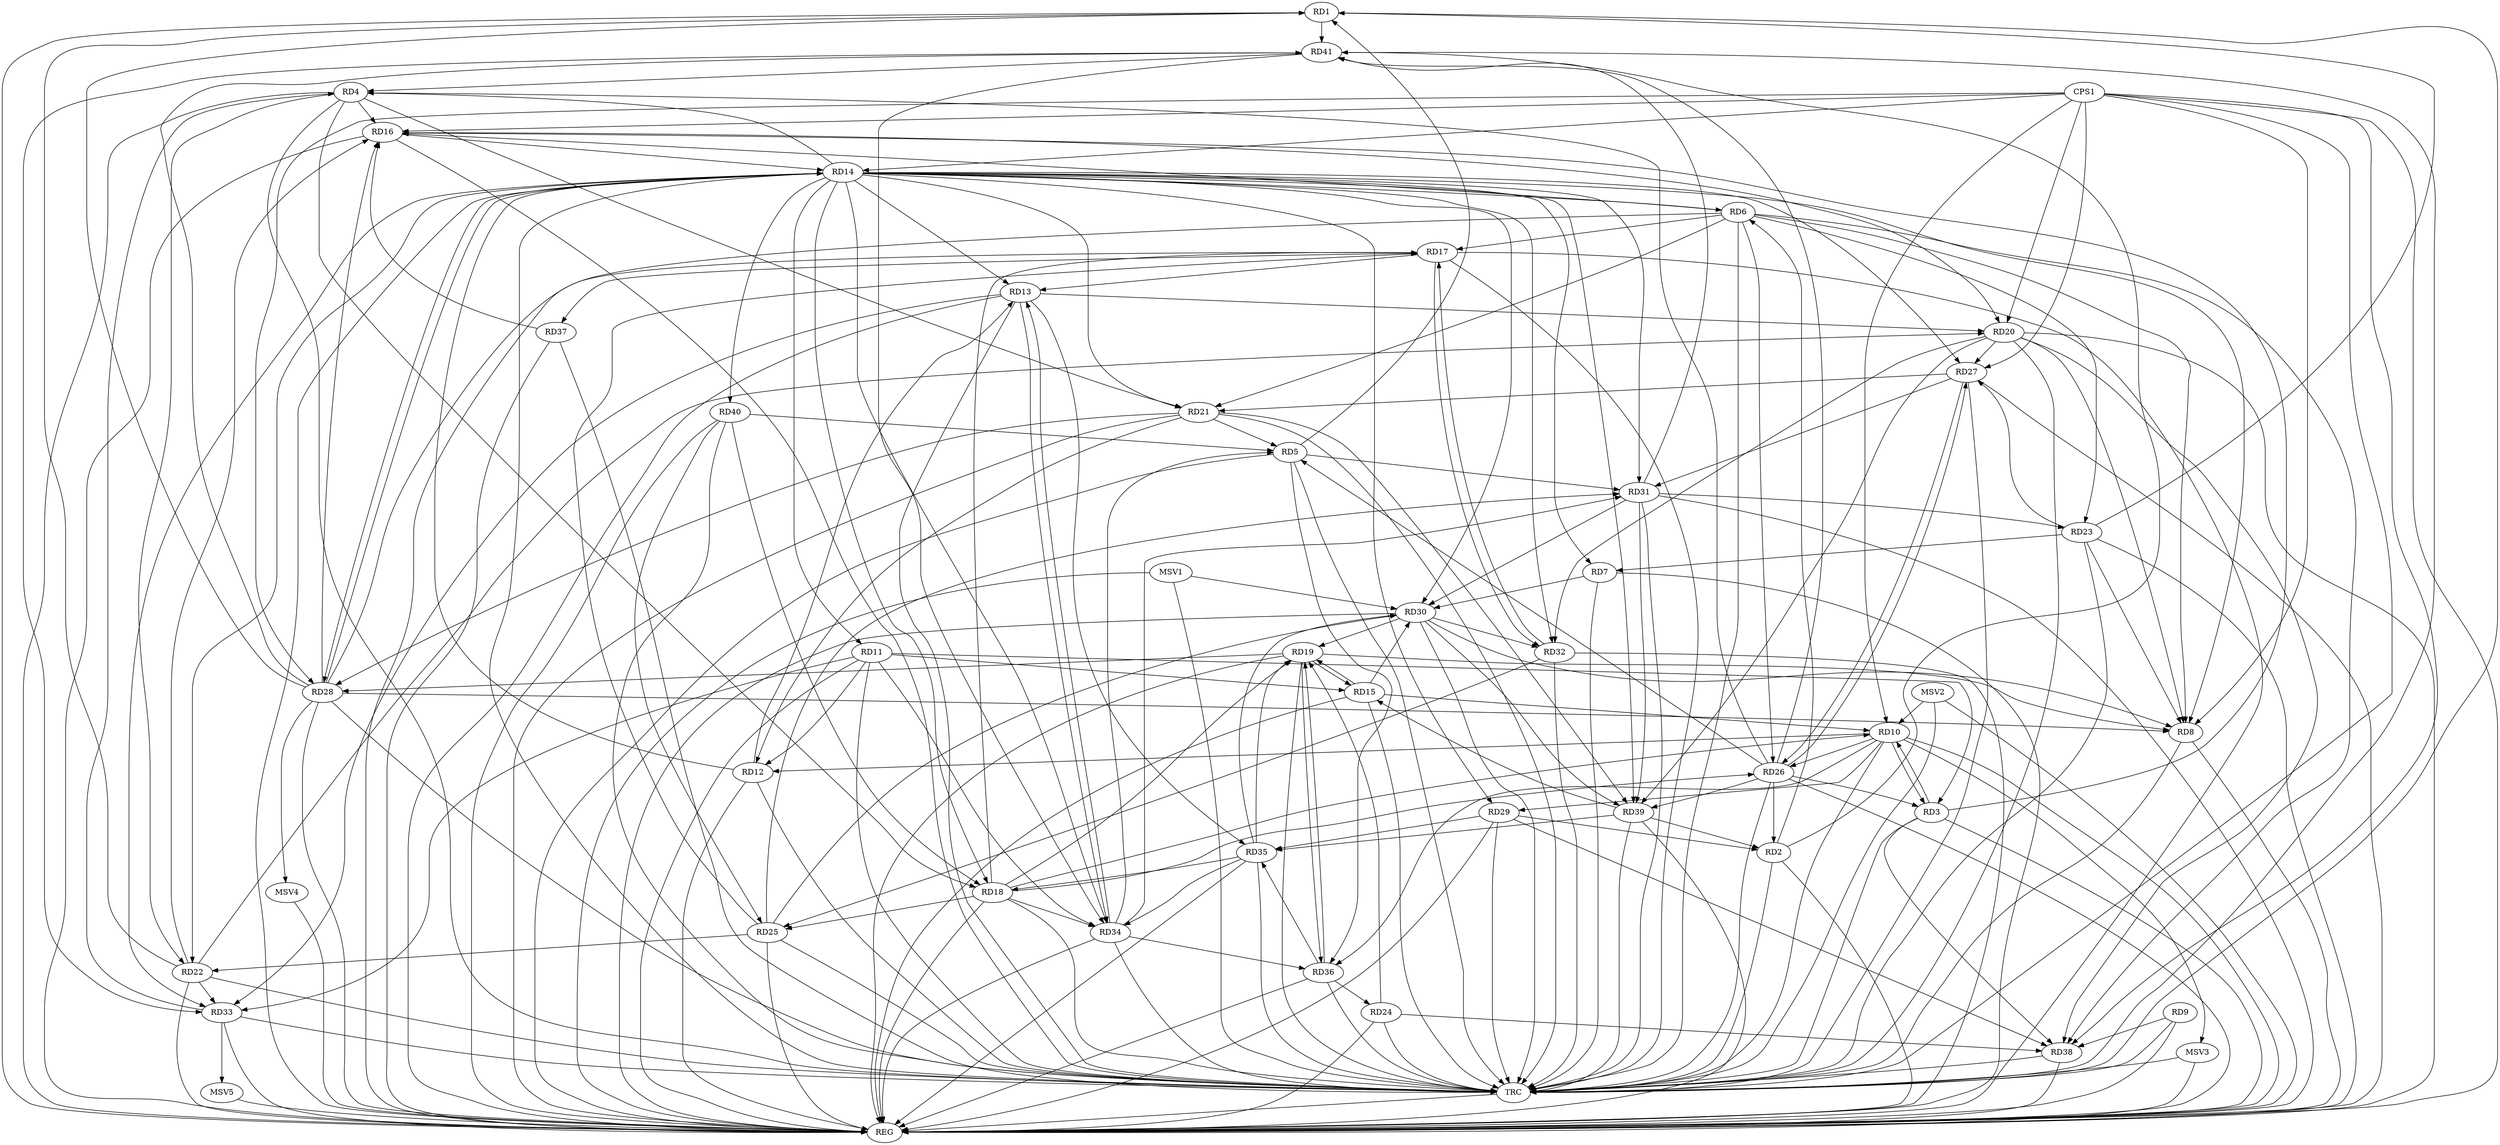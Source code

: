 strict digraph G {
  RD1 [ label="RD1" ];
  RD2 [ label="RD2" ];
  RD3 [ label="RD3" ];
  RD4 [ label="RD4" ];
  RD5 [ label="RD5" ];
  RD6 [ label="RD6" ];
  RD7 [ label="RD7" ];
  RD8 [ label="RD8" ];
  RD9 [ label="RD9" ];
  RD10 [ label="RD10" ];
  RD11 [ label="RD11" ];
  RD12 [ label="RD12" ];
  RD13 [ label="RD13" ];
  RD14 [ label="RD14" ];
  RD15 [ label="RD15" ];
  RD16 [ label="RD16" ];
  RD17 [ label="RD17" ];
  RD18 [ label="RD18" ];
  RD19 [ label="RD19" ];
  RD20 [ label="RD20" ];
  RD21 [ label="RD21" ];
  RD22 [ label="RD22" ];
  RD23 [ label="RD23" ];
  RD24 [ label="RD24" ];
  RD25 [ label="RD25" ];
  RD26 [ label="RD26" ];
  RD27 [ label="RD27" ];
  RD28 [ label="RD28" ];
  RD29 [ label="RD29" ];
  RD30 [ label="RD30" ];
  RD31 [ label="RD31" ];
  RD32 [ label="RD32" ];
  RD33 [ label="RD33" ];
  RD34 [ label="RD34" ];
  RD35 [ label="RD35" ];
  RD36 [ label="RD36" ];
  RD37 [ label="RD37" ];
  RD38 [ label="RD38" ];
  RD39 [ label="RD39" ];
  RD40 [ label="RD40" ];
  RD41 [ label="RD41" ];
  CPS1 [ label="CPS1" ];
  REG [ label="REG" ];
  TRC [ label="TRC" ];
  MSV1 [ label="MSV1" ];
  MSV2 [ label="MSV2" ];
  MSV3 [ label="MSV3" ];
  MSV4 [ label="MSV4" ];
  MSV5 [ label="MSV5" ];
  RD5 -> RD1;
  RD22 -> RD1;
  RD23 -> RD1;
  RD28 -> RD1;
  RD1 -> RD41;
  RD2 -> RD6;
  RD26 -> RD2;
  RD29 -> RD2;
  RD39 -> RD2;
  RD2 -> RD41;
  RD3 -> RD10;
  RD10 -> RD3;
  RD11 -> RD3;
  RD3 -> RD16;
  RD26 -> RD3;
  RD3 -> RD38;
  RD14 -> RD4;
  RD4 -> RD16;
  RD4 -> RD18;
  RD4 -> RD21;
  RD4 -> RD22;
  RD26 -> RD4;
  RD33 -> RD4;
  RD41 -> RD4;
  RD21 -> RD5;
  RD26 -> RD5;
  RD5 -> RD31;
  RD34 -> RD5;
  RD5 -> RD36;
  RD40 -> RD5;
  RD6 -> RD8;
  RD6 -> RD16;
  RD6 -> RD17;
  RD6 -> RD21;
  RD6 -> RD23;
  RD6 -> RD26;
  RD6 -> RD38;
  RD14 -> RD7;
  RD23 -> RD7;
  RD7 -> RD30;
  RD19 -> RD8;
  RD20 -> RD8;
  RD23 -> RD8;
  RD28 -> RD8;
  RD30 -> RD8;
  RD9 -> RD38;
  RD10 -> RD12;
  RD15 -> RD10;
  RD18 -> RD10;
  RD10 -> RD26;
  RD10 -> RD29;
  RD10 -> RD36;
  RD11 -> RD12;
  RD11 -> RD15;
  RD11 -> RD33;
  RD11 -> RD34;
  RD12 -> RD13;
  RD12 -> RD14;
  RD21 -> RD12;
  RD17 -> RD13;
  RD13 -> RD20;
  RD13 -> RD33;
  RD13 -> RD34;
  RD34 -> RD13;
  RD13 -> RD35;
  RD16 -> RD14;
  RD14 -> RD18;
  RD14 -> RD21;
  RD28 -> RD14;
  RD14 -> RD30;
  RD14 -> RD31;
  RD14 -> RD33;
  RD14 -> RD34;
  RD15 -> RD19;
  RD19 -> RD15;
  RD15 -> RD30;
  RD39 -> RD15;
  RD16 -> RD20;
  RD22 -> RD16;
  RD28 -> RD16;
  RD37 -> RD16;
  RD18 -> RD17;
  RD25 -> RD17;
  RD28 -> RD17;
  RD17 -> RD32;
  RD32 -> RD17;
  RD17 -> RD37;
  RD18 -> RD19;
  RD18 -> RD25;
  RD18 -> RD26;
  RD18 -> RD34;
  RD35 -> RD18;
  RD40 -> RD18;
  RD24 -> RD19;
  RD19 -> RD28;
  RD30 -> RD19;
  RD35 -> RD19;
  RD19 -> RD36;
  RD36 -> RD19;
  RD22 -> RD20;
  RD20 -> RD27;
  RD20 -> RD32;
  RD20 -> RD38;
  RD20 -> RD39;
  RD27 -> RD21;
  RD21 -> RD28;
  RD21 -> RD39;
  RD25 -> RD22;
  RD22 -> RD33;
  RD23 -> RD27;
  RD31 -> RD23;
  RD36 -> RD24;
  RD24 -> RD38;
  RD25 -> RD30;
  RD25 -> RD31;
  RD32 -> RD25;
  RD40 -> RD25;
  RD26 -> RD27;
  RD27 -> RD26;
  RD26 -> RD39;
  RD26 -> RD41;
  RD27 -> RD31;
  RD28 -> RD41;
  RD29 -> RD35;
  RD29 -> RD38;
  RD31 -> RD30;
  RD30 -> RD32;
  RD35 -> RD30;
  RD30 -> RD39;
  RD34 -> RD31;
  RD31 -> RD39;
  RD31 -> RD41;
  RD41 -> RD33;
  RD35 -> RD34;
  RD34 -> RD36;
  RD41 -> RD34;
  RD36 -> RD35;
  RD39 -> RD35;
  CPS1 -> RD8;
  CPS1 -> RD38;
  CPS1 -> RD28;
  CPS1 -> RD10;
  CPS1 -> RD16;
  CPS1 -> RD14;
  CPS1 -> RD27;
  CPS1 -> RD20;
  RD1 -> REG;
  RD2 -> REG;
  RD3 -> REG;
  RD4 -> REG;
  RD5 -> REG;
  RD6 -> REG;
  RD7 -> REG;
  RD8 -> REG;
  RD9 -> REG;
  RD10 -> REG;
  RD11 -> REG;
  RD12 -> REG;
  RD13 -> REG;
  RD14 -> REG;
  RD15 -> REG;
  RD16 -> REG;
  RD17 -> REG;
  RD18 -> REG;
  RD19 -> REG;
  RD20 -> REG;
  RD21 -> REG;
  RD22 -> REG;
  RD23 -> REG;
  RD24 -> REG;
  RD25 -> REG;
  RD26 -> REG;
  RD27 -> REG;
  RD28 -> REG;
  RD29 -> REG;
  RD30 -> REG;
  RD31 -> REG;
  RD32 -> REG;
  RD33 -> REG;
  RD34 -> REG;
  RD35 -> REG;
  RD36 -> REG;
  RD37 -> REG;
  RD38 -> REG;
  RD39 -> REG;
  RD40 -> REG;
  CPS1 -> REG;
  RD1 -> TRC;
  RD2 -> TRC;
  RD3 -> TRC;
  RD4 -> TRC;
  RD5 -> TRC;
  RD6 -> TRC;
  RD7 -> TRC;
  RD8 -> TRC;
  RD9 -> TRC;
  RD10 -> TRC;
  RD11 -> TRC;
  RD12 -> TRC;
  RD13 -> TRC;
  RD14 -> TRC;
  RD15 -> TRC;
  RD16 -> TRC;
  RD17 -> TRC;
  RD18 -> TRC;
  RD19 -> TRC;
  RD20 -> TRC;
  RD21 -> TRC;
  RD22 -> TRC;
  RD23 -> TRC;
  RD24 -> TRC;
  RD25 -> TRC;
  RD26 -> TRC;
  RD27 -> TRC;
  RD28 -> TRC;
  RD29 -> TRC;
  RD30 -> TRC;
  RD31 -> TRC;
  RD32 -> TRC;
  RD33 -> TRC;
  RD34 -> TRC;
  RD35 -> TRC;
  RD36 -> TRC;
  RD37 -> TRC;
  RD38 -> TRC;
  RD39 -> TRC;
  RD40 -> TRC;
  RD41 -> TRC;
  CPS1 -> TRC;
  TRC -> REG;
  RD14 -> RD29;
  RD14 -> RD13;
  RD14 -> RD40;
  RD14 -> RD8;
  RD14 -> RD39;
  RD14 -> RD32;
  RD14 -> RD6;
  RD14 -> RD28;
  RD14 -> RD27;
  RD14 -> RD11;
  RD14 -> RD22;
  MSV1 -> RD30;
  MSV1 -> REG;
  MSV1 -> TRC;
  MSV2 -> RD10;
  MSV2 -> REG;
  MSV2 -> TRC;
  RD10 -> MSV3;
  MSV3 -> REG;
  MSV3 -> TRC;
  RD28 -> MSV4;
  MSV4 -> REG;
  RD33 -> MSV5;
  MSV5 -> REG;
}
